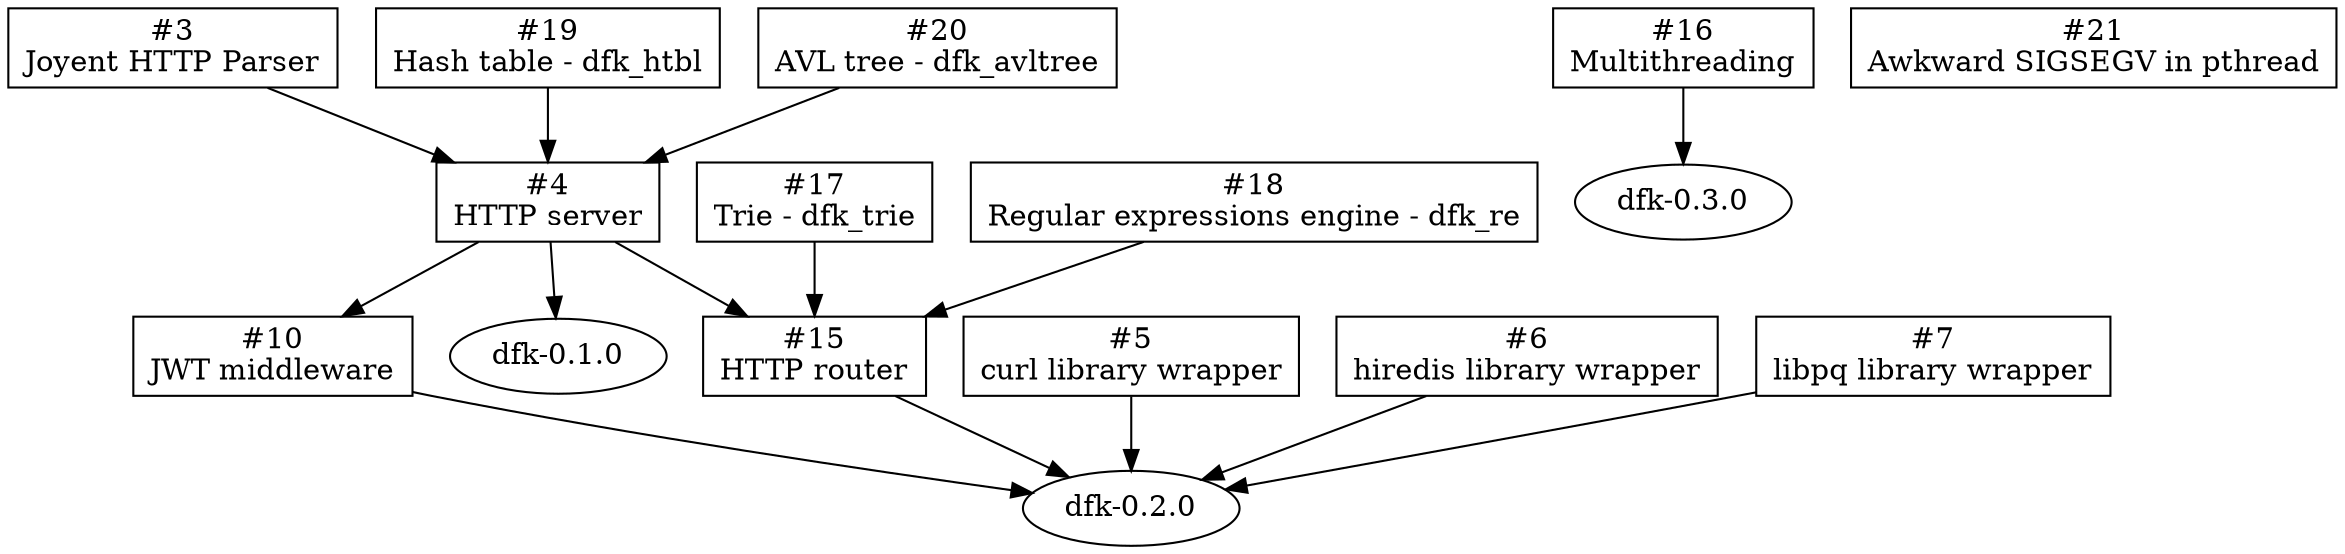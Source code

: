 digraph "DFK Library Roadmap - Current" {
  node [shape=box];
  ratio="compress";

  http_parser [label="#3\nJoyent HTTP Parser"];

  http_server [label="#4\nHTTP server"];
    http_parser -> http_server
    htbl -> http_server
    avltree -> http_server

  curl [label="#5\ncurl library wrapper"];

  redis [label="#6\nhiredis library wrapper"];

  libpq [label="#7\nlibpq library wrapper"];

  jwt [label="#10\nJWT middleware"];
    http_server -> jwt;

  mt [label="#16\nMultithreading"];

  trie [label="#17\nTrie - dfk_trie"];

  re [label="#18\nRegular expressions engine - dfk_re"];

  htbl [label="#19\nHash table - dfk_htbl"];

  avltree [label="#20\nAVL tree - dfk_avltree"];

  router [label="#15\nHTTP router"];
    http_server -> router;
    trie -> router;
    re -> router;

  bug [label="#21\nAwkward SIGSEGV in pthread"];
  // Occur only in valgrind builds,
  // Build examples: https://travis-ci.org/isn-/dfk/builds/140336836

  dfk010 [label="dfk-0.1.0" shape=oval];
    http_server -> dfk010

  dfk020 [label="dfk-0.2.0" shape=oval];
    jwt -> dfk020;
    redis -> dfk020;
    curl -> dfk020;
    libpq -> dfk020;
    router -> dfk020;

  dfk030 [label="dfk-0.3.0" shape=oval];
    mt -> dfk030;
}
